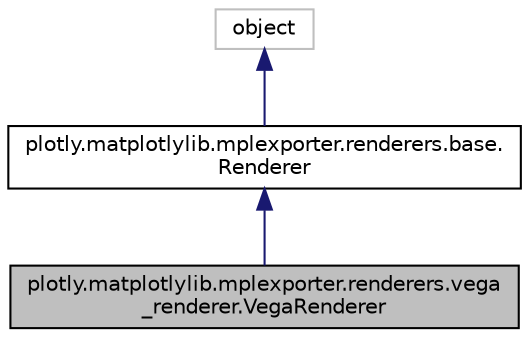 digraph "plotly.matplotlylib.mplexporter.renderers.vega_renderer.VegaRenderer"
{
 // LATEX_PDF_SIZE
  edge [fontname="Helvetica",fontsize="10",labelfontname="Helvetica",labelfontsize="10"];
  node [fontname="Helvetica",fontsize="10",shape=record];
  Node1 [label="plotly.matplotlylib.mplexporter.renderers.vega\l_renderer.VegaRenderer",height=0.2,width=0.4,color="black", fillcolor="grey75", style="filled", fontcolor="black",tooltip=" "];
  Node2 -> Node1 [dir="back",color="midnightblue",fontsize="10",style="solid",fontname="Helvetica"];
  Node2 [label="plotly.matplotlylib.mplexporter.renderers.base.\lRenderer",height=0.2,width=0.4,color="black", fillcolor="white", style="filled",URL="$classplotly_1_1matplotlylib_1_1mplexporter_1_1renderers_1_1base_1_1_renderer.html",tooltip=" "];
  Node3 -> Node2 [dir="back",color="midnightblue",fontsize="10",style="solid",fontname="Helvetica"];
  Node3 [label="object",height=0.2,width=0.4,color="grey75", fillcolor="white", style="filled",tooltip=" "];
}
